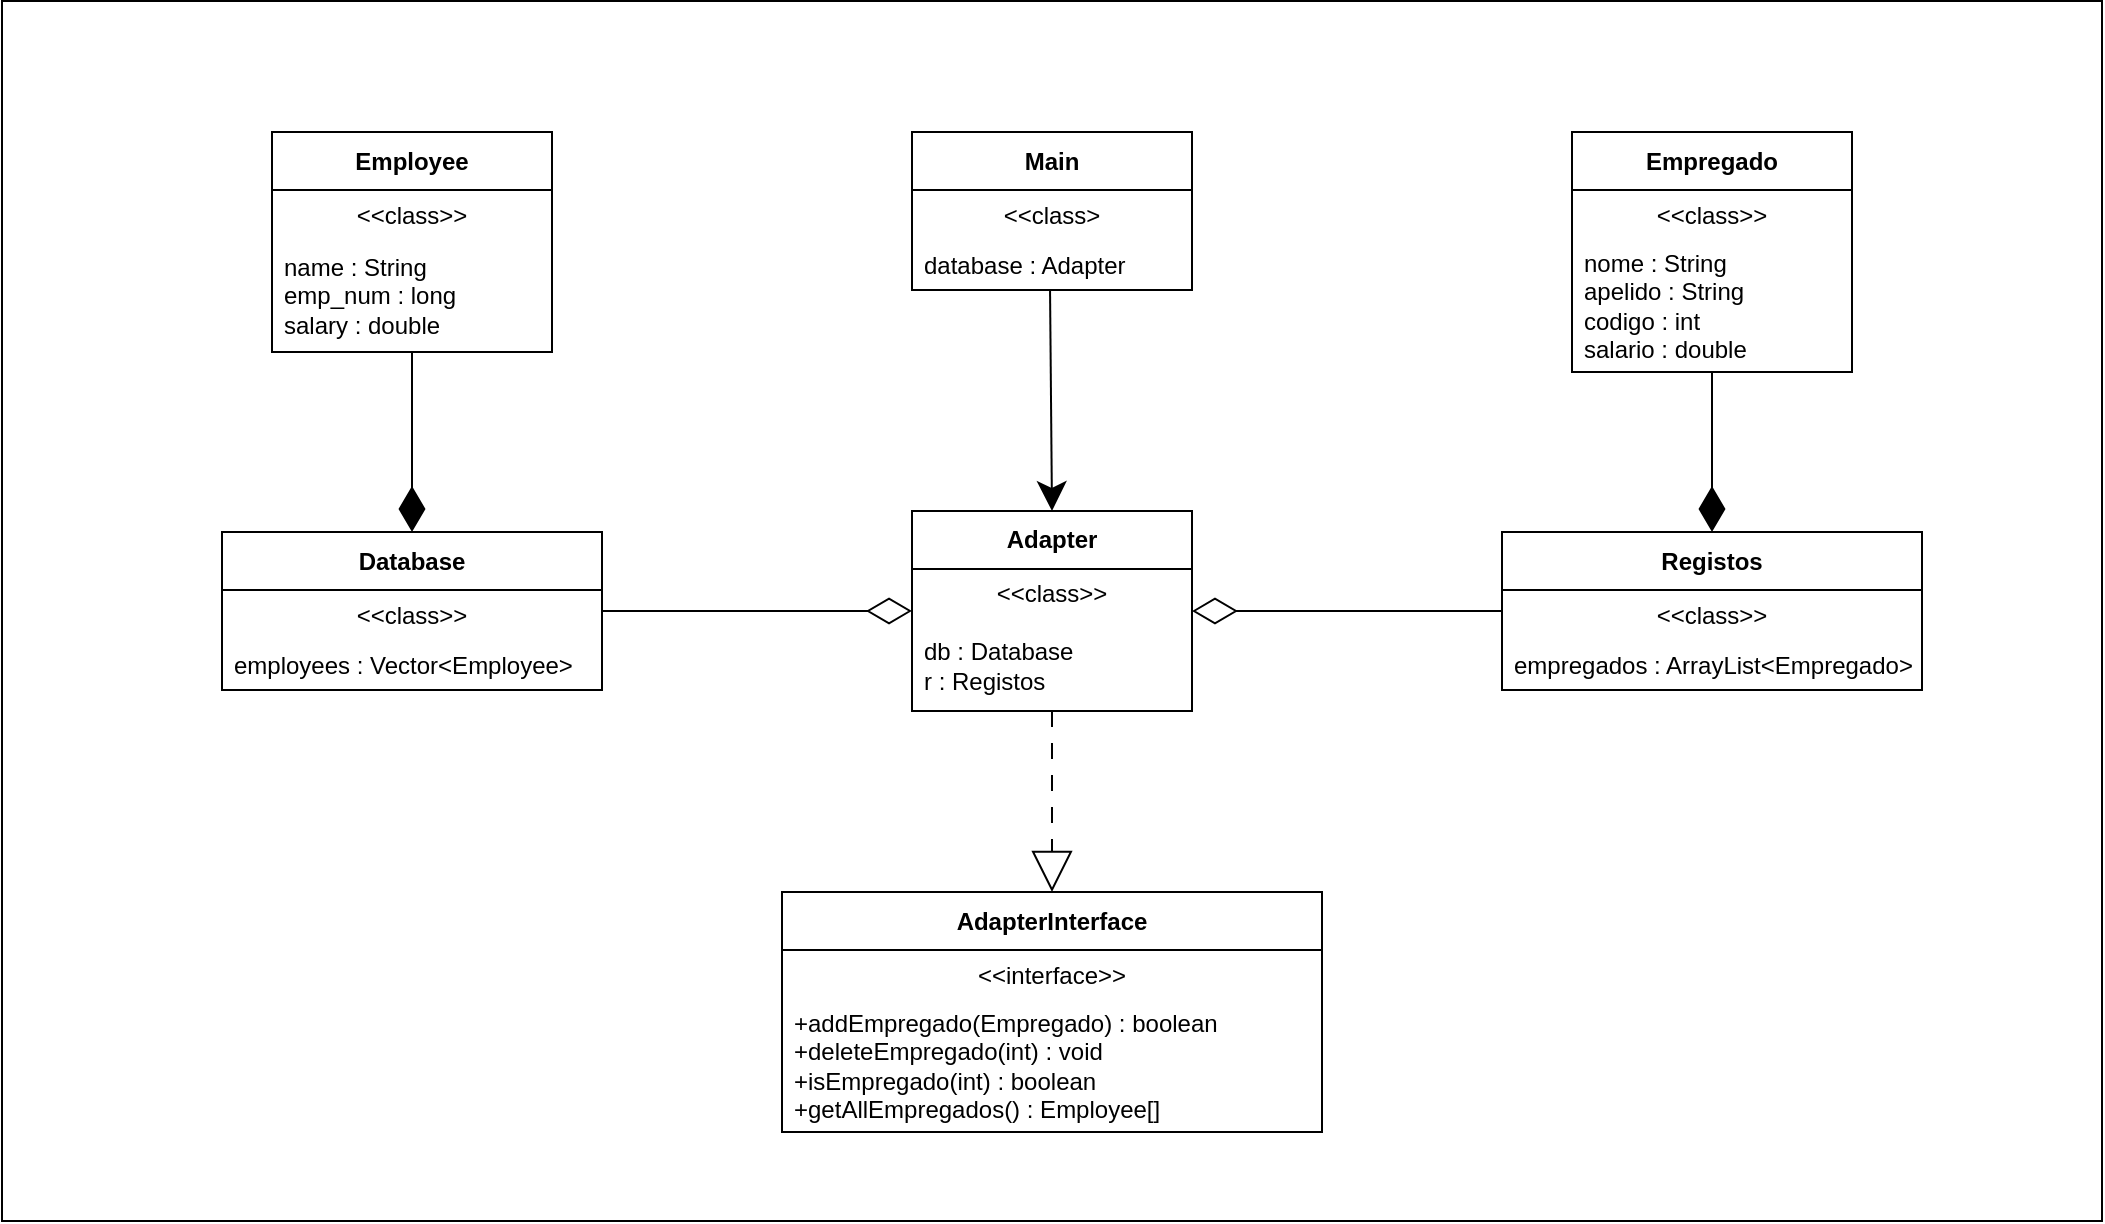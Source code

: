 <mxfile>
    <diagram id="cclUkZVJrRo2XYJbdZNZ" name="Page-1">
        <mxGraphModel dx="2183" dy="792" grid="1" gridSize="10" guides="1" tooltips="1" connect="1" arrows="1" fold="1" page="1" pageScale="1" pageWidth="850" pageHeight="1100" math="0" shadow="0">
            <root>
                <mxCell id="0"/>
                <mxCell id="1" parent="0"/>
                <mxCell id="57" value="" style="rounded=0;whiteSpace=wrap;html=1;fontFamily=Helvetica;fontSize=11;fontColor=default;labelBackgroundColor=default;" vertex="1" parent="1">
                    <mxGeometry x="-70" y="134.5" width="1050" height="610" as="geometry"/>
                </mxCell>
                <mxCell id="53" style="edgeStyle=none;shape=connector;rounded=1;html=1;strokeColor=default;align=center;verticalAlign=middle;fontFamily=Helvetica;fontSize=11;fontColor=default;labelBackgroundColor=default;startSize=6;endArrow=diamondThin;endFill=1;endSize=20;" edge="1" parent="1" source="2" target="5">
                    <mxGeometry relative="1" as="geometry"/>
                </mxCell>
                <mxCell id="2" value="Employee" style="swimlane;fontStyle=1;align=center;verticalAlign=middle;childLayout=stackLayout;horizontal=1;startSize=29;horizontalStack=0;resizeParent=1;resizeParentMax=0;resizeLast=0;collapsible=0;marginBottom=0;html=1;whiteSpace=wrap;" parent="1" vertex="1">
                    <mxGeometry x="65" y="200" width="140" height="110" as="geometry"/>
                </mxCell>
                <mxCell id="3" value="&amp;lt;&amp;lt;class&amp;gt;&amp;gt;" style="text;html=1;strokeColor=none;fillColor=none;align=center;verticalAlign=middle;spacingLeft=4;spacingRight=4;overflow=hidden;rotatable=0;points=[[0,0.5],[1,0.5]];portConstraint=eastwest;whiteSpace=wrap;" parent="2" vertex="1">
                    <mxGeometry y="29" width="140" height="25" as="geometry"/>
                </mxCell>
                <mxCell id="4" value="&lt;font style=&quot;color: rgb(0, 0, 0);&quot;&gt;name : String&lt;/font&gt;&lt;div&gt;&lt;font style=&quot;color: rgb(0, 0, 0);&quot;&gt;emp_num : long&lt;/font&gt;&lt;/div&gt;&lt;div&gt;&lt;font style=&quot;color: rgb(0, 0, 0);&quot;&gt;salary : double&lt;/font&gt;&lt;/div&gt;" style="text;html=1;strokeColor=none;fillColor=none;align=left;verticalAlign=middle;spacingLeft=4;spacingRight=4;overflow=hidden;rotatable=0;points=[[0,0.5],[1,0.5]];portConstraint=eastwest;whiteSpace=wrap;" parent="2" vertex="1">
                    <mxGeometry y="54" width="140" height="56" as="geometry"/>
                </mxCell>
                <mxCell id="44" style="edgeStyle=none;html=1;endArrow=diamondThin;endFill=0;endSize=20;" edge="1" parent="1" source="5" target="21">
                    <mxGeometry relative="1" as="geometry"/>
                </mxCell>
                <mxCell id="5" value="Database" style="swimlane;fontStyle=1;align=center;verticalAlign=middle;childLayout=stackLayout;horizontal=1;startSize=29;horizontalStack=0;resizeParent=1;resizeParentMax=0;resizeLast=0;collapsible=0;marginBottom=0;html=1;whiteSpace=wrap;" parent="1" vertex="1">
                    <mxGeometry x="40" y="400" width="190" height="79" as="geometry"/>
                </mxCell>
                <mxCell id="6" value="&amp;lt;&amp;lt;class&amp;gt;&amp;gt;" style="text;html=1;strokeColor=none;fillColor=none;align=center;verticalAlign=middle;spacingLeft=4;spacingRight=4;overflow=hidden;rotatable=0;points=[[0,0.5],[1,0.5]];portConstraint=eastwest;whiteSpace=wrap;" parent="5" vertex="1">
                    <mxGeometry y="29" width="190" height="25" as="geometry"/>
                </mxCell>
                <mxCell id="7" value="employees : Vector&amp;lt;Employee&amp;gt;" style="text;html=1;strokeColor=none;fillColor=none;align=left;verticalAlign=middle;spacingLeft=4;spacingRight=4;overflow=hidden;rotatable=0;points=[[0,0.5],[1,0.5]];portConstraint=eastwest;whiteSpace=wrap;" parent="5" vertex="1">
                    <mxGeometry y="54" width="190" height="25" as="geometry"/>
                </mxCell>
                <mxCell id="54" style="edgeStyle=none;shape=connector;rounded=1;html=1;strokeColor=default;align=center;verticalAlign=middle;fontFamily=Helvetica;fontSize=11;fontColor=default;labelBackgroundColor=default;startSize=6;endArrow=diamondThin;endFill=1;endSize=20;" edge="1" parent="1" source="8" target="11">
                    <mxGeometry relative="1" as="geometry"/>
                </mxCell>
                <mxCell id="8" value="Empregado" style="swimlane;fontStyle=1;align=center;verticalAlign=middle;childLayout=stackLayout;horizontal=1;startSize=29;horizontalStack=0;resizeParent=1;resizeParentMax=0;resizeLast=0;collapsible=0;marginBottom=0;html=1;whiteSpace=wrap;" parent="1" vertex="1">
                    <mxGeometry x="715" y="200" width="140" height="120" as="geometry"/>
                </mxCell>
                <mxCell id="9" value="&amp;lt;&amp;lt;class&amp;gt;&amp;gt;" style="text;html=1;strokeColor=none;fillColor=none;align=center;verticalAlign=middle;spacingLeft=4;spacingRight=4;overflow=hidden;rotatable=0;points=[[0,0.5],[1,0.5]];portConstraint=eastwest;whiteSpace=wrap;" parent="8" vertex="1">
                    <mxGeometry y="29" width="140" height="25" as="geometry"/>
                </mxCell>
                <mxCell id="10" value="nome : String&lt;div&gt;apelido : String&lt;/div&gt;&lt;div&gt;codigo : int&lt;/div&gt;&lt;div&gt;salario : double&lt;/div&gt;" style="text;html=1;strokeColor=none;fillColor=none;align=left;verticalAlign=middle;spacingLeft=4;spacingRight=4;overflow=hidden;rotatable=0;points=[[0,0.5],[1,0.5]];portConstraint=eastwest;whiteSpace=wrap;" parent="8" vertex="1">
                    <mxGeometry y="54" width="140" height="66" as="geometry"/>
                </mxCell>
                <mxCell id="45" style="edgeStyle=none;html=1;endArrow=diamondThin;endFill=0;endSize=20;startSize=6;" edge="1" parent="1" source="11" target="21">
                    <mxGeometry relative="1" as="geometry"/>
                </mxCell>
                <mxCell id="11" value="Registos" style="swimlane;fontStyle=1;align=center;verticalAlign=middle;childLayout=stackLayout;horizontal=1;startSize=29;horizontalStack=0;resizeParent=1;resizeParentMax=0;resizeLast=0;collapsible=0;marginBottom=0;html=1;whiteSpace=wrap;" parent="1" vertex="1">
                    <mxGeometry x="680" y="400" width="210" height="79" as="geometry"/>
                </mxCell>
                <mxCell id="12" value="&amp;lt;&amp;lt;class&amp;gt;&amp;gt;" style="text;html=1;strokeColor=none;fillColor=none;align=center;verticalAlign=middle;spacingLeft=4;spacingRight=4;overflow=hidden;rotatable=0;points=[[0,0.5],[1,0.5]];portConstraint=eastwest;whiteSpace=wrap;" parent="11" vertex="1">
                    <mxGeometry y="29" width="210" height="25" as="geometry"/>
                </mxCell>
                <mxCell id="13" value="empregados : ArrayList&amp;lt;Empregado&amp;gt;" style="text;html=1;strokeColor=none;fillColor=none;align=left;verticalAlign=middle;spacingLeft=4;spacingRight=4;overflow=hidden;rotatable=0;points=[[0,0.5],[1,0.5]];portConstraint=eastwest;whiteSpace=wrap;" parent="11" vertex="1">
                    <mxGeometry y="54" width="210" height="25" as="geometry"/>
                </mxCell>
                <mxCell id="55" style="edgeStyle=none;html=1;entryX=0.5;entryY=0;entryDx=0;entryDy=0;endArrow=block;endFill=0;strokeWidth=1;dashed=1;dashPattern=8 8;endSize=18;" edge="1" parent="1" source="21" target="24">
                    <mxGeometry relative="1" as="geometry"/>
                </mxCell>
                <mxCell id="21" value="Adapter" style="swimlane;fontStyle=1;align=center;verticalAlign=middle;childLayout=stackLayout;horizontal=1;startSize=29;horizontalStack=0;resizeParent=1;resizeParentMax=0;resizeLast=0;collapsible=0;marginBottom=0;html=1;whiteSpace=wrap;" vertex="1" parent="1">
                    <mxGeometry x="385" y="389.5" width="140" height="100" as="geometry"/>
                </mxCell>
                <mxCell id="22" value="&amp;lt;&amp;lt;class&amp;gt;&amp;gt;" style="text;html=1;strokeColor=none;fillColor=none;align=center;verticalAlign=middle;spacingLeft=4;spacingRight=4;overflow=hidden;rotatable=0;points=[[0,0.5],[1,0.5]];portConstraint=eastwest;whiteSpace=wrap;" vertex="1" parent="21">
                    <mxGeometry y="29" width="140" height="25" as="geometry"/>
                </mxCell>
                <mxCell id="23" value="&lt;div&gt;&lt;font style=&quot;color: rgb(0, 0, 0);&quot;&gt;db : Database&lt;/font&gt;&lt;/div&gt;&lt;font style=&quot;color: rgb(0, 0, 0);&quot;&gt;r : Registos&lt;/font&gt;" style="text;html=1;strokeColor=none;fillColor=none;align=left;verticalAlign=middle;spacingLeft=4;spacingRight=4;overflow=hidden;rotatable=0;points=[[0,0.5],[1,0.5]];portConstraint=eastwest;whiteSpace=wrap;" vertex="1" parent="21">
                    <mxGeometry y="54" width="140" height="46" as="geometry"/>
                </mxCell>
                <mxCell id="24" value="AdapterInterface" style="swimlane;fontStyle=1;align=center;verticalAlign=middle;childLayout=stackLayout;horizontal=1;startSize=29;horizontalStack=0;resizeParent=1;resizeParentMax=0;resizeLast=0;collapsible=0;marginBottom=0;html=1;whiteSpace=wrap;" vertex="1" parent="1">
                    <mxGeometry x="320" y="580" width="270" height="120" as="geometry"/>
                </mxCell>
                <mxCell id="25" value="&amp;lt;&amp;lt;interface&amp;gt;&amp;gt;" style="text;html=1;strokeColor=none;fillColor=none;align=center;verticalAlign=middle;spacingLeft=4;spacingRight=4;overflow=hidden;rotatable=0;points=[[0,0.5],[1,0.5]];portConstraint=eastwest;whiteSpace=wrap;" vertex="1" parent="24">
                    <mxGeometry y="29" width="270" height="25" as="geometry"/>
                </mxCell>
                <mxCell id="26" value="+addEmpregado(Empregado) : boolean&lt;div&gt;+deleteEmpregado(int) : void&lt;/div&gt;&lt;div&gt;+isEmpregado(int) : boolean&lt;/div&gt;&lt;div&gt;+getAllEmpregados() : Employee[]&lt;/div&gt;" style="text;html=1;strokeColor=none;fillColor=none;align=left;verticalAlign=middle;spacingLeft=4;spacingRight=4;overflow=hidden;rotatable=0;points=[[0,0.5],[1,0.5]];portConstraint=eastwest;whiteSpace=wrap;" vertex="1" parent="24">
                    <mxGeometry y="54" width="270" height="66" as="geometry"/>
                </mxCell>
                <mxCell id="30" value="Main" style="swimlane;fontStyle=1;align=center;verticalAlign=middle;childLayout=stackLayout;horizontal=1;startSize=29;horizontalStack=0;resizeParent=1;resizeParentMax=0;resizeLast=0;collapsible=0;marginBottom=0;html=1;whiteSpace=wrap;" vertex="1" parent="1">
                    <mxGeometry x="385" y="200" width="140" height="79" as="geometry"/>
                </mxCell>
                <mxCell id="31" value="&amp;lt;&amp;lt;class&amp;gt;" style="text;html=1;strokeColor=none;fillColor=none;align=center;verticalAlign=middle;spacingLeft=4;spacingRight=4;overflow=hidden;rotatable=0;points=[[0,0.5],[1,0.5]];portConstraint=eastwest;whiteSpace=wrap;" vertex="1" parent="30">
                    <mxGeometry y="29" width="140" height="25" as="geometry"/>
                </mxCell>
                <mxCell id="32" value="database : Adapter" style="text;html=1;strokeColor=none;fillColor=none;align=left;verticalAlign=middle;spacingLeft=4;spacingRight=4;overflow=hidden;rotatable=0;points=[[0,0.5],[1,0.5]];portConstraint=eastwest;whiteSpace=wrap;" vertex="1" parent="30">
                    <mxGeometry y="54" width="140" height="25" as="geometry"/>
                </mxCell>
                <mxCell id="50" value="" style="endArrow=classic;html=1;entryX=0.5;entryY=0;entryDx=0;entryDy=0;exitX=0.493;exitY=1;exitDx=0;exitDy=0;exitPerimeter=0;endSize=12;" edge="1" parent="1" source="32" target="21">
                    <mxGeometry width="50" height="50" relative="1" as="geometry">
                        <mxPoint x="240" y="370" as="sourcePoint"/>
                        <mxPoint x="290" y="320" as="targetPoint"/>
                    </mxGeometry>
                </mxCell>
            </root>
        </mxGraphModel>
    </diagram>
</mxfile>